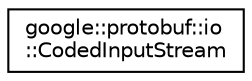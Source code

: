 digraph "类继承关系图"
{
 // LATEX_PDF_SIZE
  edge [fontname="Helvetica",fontsize="10",labelfontname="Helvetica",labelfontsize="10"];
  node [fontname="Helvetica",fontsize="10",shape=record];
  rankdir="LR";
  Node0 [label="google::protobuf::io\l::CodedInputStream",height=0.2,width=0.4,color="black", fillcolor="white", style="filled",URL="$classgoogle_1_1protobuf_1_1io_1_1CodedInputStream.html",tooltip=" "];
}
